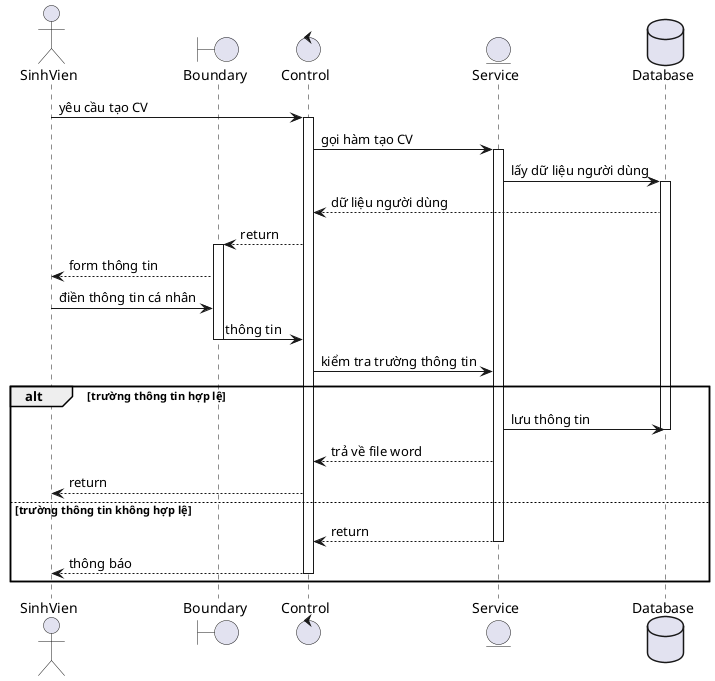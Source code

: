 @startuml cv

actor       SinhVien    as A
boundary    Boundary    as B
control     Control     as C
entity      Service     as S
database    Database    as D

A -> C : yêu cầu tạo CV
activate C
C -> S : gọi hàm tạo CV
activate S
S -> D : lấy dữ liệu người dùng
activate D
D --> C : dữ liệu người dùng
C --> B : return
activate B
B --> A : form thông tin
A -> B : điền thông tin cá nhân
B -> C : thông tin
deactivate B
C -> S : kiểm tra trường thông tin
alt trường thông tin hợp lệ
  S -> D : lưu thông tin
  deactivate D
  S --> C : trả về file word
  C --> A : return
else trường thông tin không hợp lệ
  S --> C : return
  deactivate S
  C --> A : thông báo 
  deactivate C
end

@enduml

